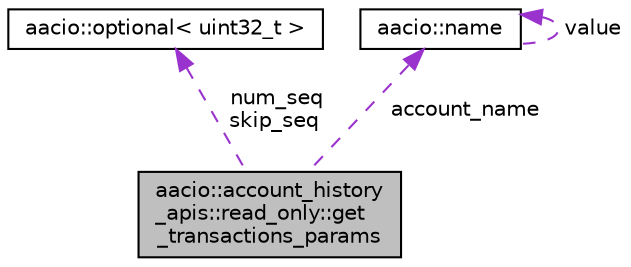 digraph "aacio::account_history_apis::read_only::get_transactions_params"
{
  edge [fontname="Helvetica",fontsize="10",labelfontname="Helvetica",labelfontsize="10"];
  node [fontname="Helvetica",fontsize="10",shape=record];
  Node1 [label="aacio::account_history\l_apis::read_only::get\l_transactions_params",height=0.2,width=0.4,color="black", fillcolor="grey75", style="filled", fontcolor="black"];
  Node2 -> Node1 [dir="back",color="darkorchid3",fontsize="10",style="dashed",label=" num_seq\nskip_seq" ,fontname="Helvetica"];
  Node2 [label="aacio::optional\< uint32_t \>",height=0.2,width=0.4,color="black", fillcolor="white", style="filled",URL="$classaacio_1_1optional.html"];
  Node3 -> Node1 [dir="back",color="darkorchid3",fontsize="10",style="dashed",label=" account_name" ,fontname="Helvetica"];
  Node3 [label="aacio::name",height=0.2,width=0.4,color="black", fillcolor="white", style="filled",URL="$structaacio_1_1name.html",tooltip="wraps a uint64_t to ensure it is only passed to methods that expect a Name "];
  Node3 -> Node3 [dir="back",color="darkorchid3",fontsize="10",style="dashed",label=" value" ,fontname="Helvetica"];
}
